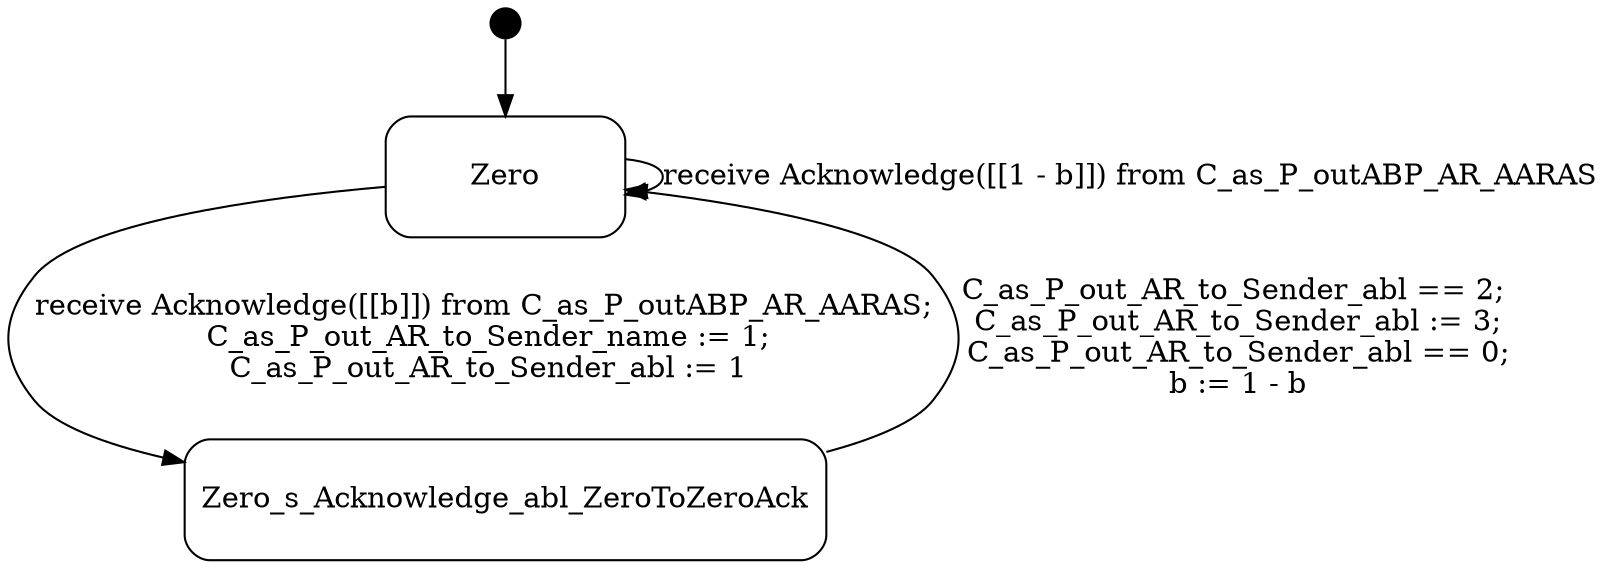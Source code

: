 digraph C_as_P_outABP_AR_AR {
  compound = true;
  rank = LR;
node [shape = "point", height = "0.2"] Zero_extra node [shape = "Mrecord", height = "0.8", width = "1.6"] Zero Zero_extra -> Zero

node [shape = "Mrecord", height = "0.8", width = "1.6"] Zero_s_Acknowledge_abl_ZeroToZeroAck



Zero -> Zero_s_Acknowledge_abl_ZeroToZeroAck [label = "receive Acknowledge([[b]]) from C_as_P_outABP_AR_AARAS;\n C_as_P_out_AR_to_Sender_name := 1;\n C_as_P_out_AR_to_Sender_abl := 1"];

Zero -> Zero [label = "receive Acknowledge([[1 - b]]) from C_as_P_outABP_AR_AARAS"];

Zero_s_Acknowledge_abl_ZeroToZeroAck -> Zero [label = "C_as_P_out_AR_to_Sender_abl == 2;\n C_as_P_out_AR_to_Sender_abl := 3;\n C_as_P_out_AR_to_Sender_abl == 0;\n b := 1 - b"];

}
